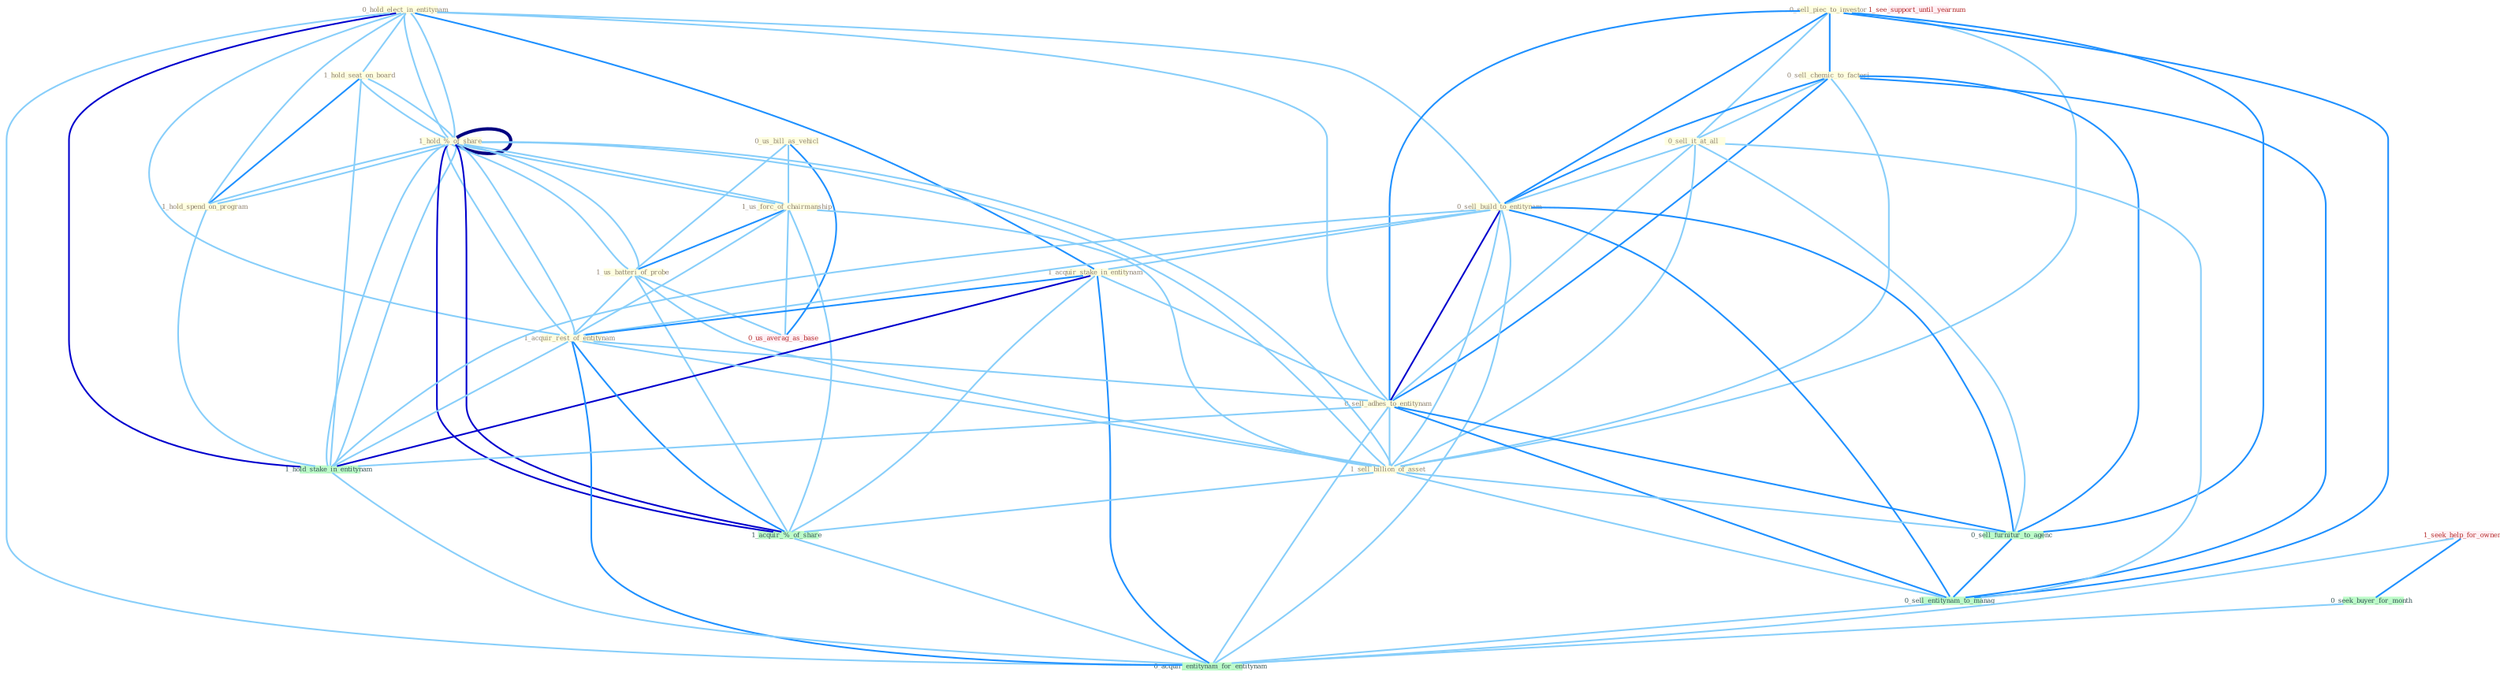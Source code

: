 Graph G{ 
    node
    [shape=polygon,style=filled,width=.5,height=.06,color="#BDFCC9",fixedsize=true,fontsize=4,
    fontcolor="#2f4f4f"];
    {node
    [color="#ffffe0", fontcolor="#8b7d6b"] "0_hold_elect_in_entitynam " "0_us_bill_as_vehicl " "0_sell_piec_to_investor " "1_hold_seat_on_board " "0_sell_chemic_to_factori " "1_hold_%_of_share " "1_us_forc_of_chairmanship " "0_sell_it_at_all " "0_sell_build_to_entitynam " "1_us_batteri_of_probe " "1_acquir_stake_in_entitynam " "1_acquir_rest_of_entitynam " "0_sell_adhes_to_entitynam " "1_hold_spend_on_program " "1_sell_billion_of_asset "}
{node [color="#fff0f5", fontcolor="#b22222"] "1_seek_help_for_owner " "1_see_support_until_yearnum " "0_us_averag_as_base "}
edge [color="#B0E2FF"];

	"0_hold_elect_in_entitynam " -- "1_hold_seat_on_board " [w="1", color="#87cefa" ];
	"0_hold_elect_in_entitynam " -- "1_hold_%_of_share " [w="1", color="#87cefa" ];
	"0_hold_elect_in_entitynam " -- "0_sell_build_to_entitynam " [w="1", color="#87cefa" ];
	"0_hold_elect_in_entitynam " -- "1_acquir_stake_in_entitynam " [w="2", color="#1e90ff" , len=0.8];
	"0_hold_elect_in_entitynam " -- "1_acquir_rest_of_entitynam " [w="1", color="#87cefa" ];
	"0_hold_elect_in_entitynam " -- "0_sell_adhes_to_entitynam " [w="1", color="#87cefa" ];
	"0_hold_elect_in_entitynam " -- "1_hold_spend_on_program " [w="1", color="#87cefa" ];
	"0_hold_elect_in_entitynam " -- "1_hold_%_of_share " [w="1", color="#87cefa" ];
	"0_hold_elect_in_entitynam " -- "1_hold_stake_in_entitynam " [w="3", color="#0000cd" , len=0.6];
	"0_hold_elect_in_entitynam " -- "0_acquir_entitynam_for_entitynam " [w="1", color="#87cefa" ];
	"0_us_bill_as_vehicl " -- "1_us_forc_of_chairmanship " [w="1", color="#87cefa" ];
	"0_us_bill_as_vehicl " -- "1_us_batteri_of_probe " [w="1", color="#87cefa" ];
	"0_us_bill_as_vehicl " -- "0_us_averag_as_base " [w="2", color="#1e90ff" , len=0.8];
	"0_sell_piec_to_investor " -- "0_sell_chemic_to_factori " [w="2", color="#1e90ff" , len=0.8];
	"0_sell_piec_to_investor " -- "0_sell_it_at_all " [w="1", color="#87cefa" ];
	"0_sell_piec_to_investor " -- "0_sell_build_to_entitynam " [w="2", color="#1e90ff" , len=0.8];
	"0_sell_piec_to_investor " -- "0_sell_adhes_to_entitynam " [w="2", color="#1e90ff" , len=0.8];
	"0_sell_piec_to_investor " -- "1_sell_billion_of_asset " [w="1", color="#87cefa" ];
	"0_sell_piec_to_investor " -- "0_sell_furnitur_to_agenc " [w="2", color="#1e90ff" , len=0.8];
	"0_sell_piec_to_investor " -- "0_sell_entitynam_to_manag " [w="2", color="#1e90ff" , len=0.8];
	"1_hold_seat_on_board " -- "1_hold_%_of_share " [w="1", color="#87cefa" ];
	"1_hold_seat_on_board " -- "1_hold_spend_on_program " [w="2", color="#1e90ff" , len=0.8];
	"1_hold_seat_on_board " -- "1_hold_%_of_share " [w="1", color="#87cefa" ];
	"1_hold_seat_on_board " -- "1_hold_stake_in_entitynam " [w="1", color="#87cefa" ];
	"0_sell_chemic_to_factori " -- "0_sell_it_at_all " [w="1", color="#87cefa" ];
	"0_sell_chemic_to_factori " -- "0_sell_build_to_entitynam " [w="2", color="#1e90ff" , len=0.8];
	"0_sell_chemic_to_factori " -- "0_sell_adhes_to_entitynam " [w="2", color="#1e90ff" , len=0.8];
	"0_sell_chemic_to_factori " -- "1_sell_billion_of_asset " [w="1", color="#87cefa" ];
	"0_sell_chemic_to_factori " -- "0_sell_furnitur_to_agenc " [w="2", color="#1e90ff" , len=0.8];
	"0_sell_chemic_to_factori " -- "0_sell_entitynam_to_manag " [w="2", color="#1e90ff" , len=0.8];
	"1_hold_%_of_share " -- "1_us_forc_of_chairmanship " [w="1", color="#87cefa" ];
	"1_hold_%_of_share " -- "1_us_batteri_of_probe " [w="1", color="#87cefa" ];
	"1_hold_%_of_share " -- "1_acquir_rest_of_entitynam " [w="1", color="#87cefa" ];
	"1_hold_%_of_share " -- "1_hold_spend_on_program " [w="1", color="#87cefa" ];
	"1_hold_%_of_share " -- "1_sell_billion_of_asset " [w="1", color="#87cefa" ];
	"1_hold_%_of_share " -- "1_hold_%_of_share " [w="4", style=bold, color="#000080", len=0.4];
	"1_hold_%_of_share " -- "1_hold_stake_in_entitynam " [w="1", color="#87cefa" ];
	"1_hold_%_of_share " -- "1_acquir_%_of_share " [w="3", color="#0000cd" , len=0.6];
	"1_us_forc_of_chairmanship " -- "1_us_batteri_of_probe " [w="2", color="#1e90ff" , len=0.8];
	"1_us_forc_of_chairmanship " -- "1_acquir_rest_of_entitynam " [w="1", color="#87cefa" ];
	"1_us_forc_of_chairmanship " -- "1_sell_billion_of_asset " [w="1", color="#87cefa" ];
	"1_us_forc_of_chairmanship " -- "1_hold_%_of_share " [w="1", color="#87cefa" ];
	"1_us_forc_of_chairmanship " -- "1_acquir_%_of_share " [w="1", color="#87cefa" ];
	"1_us_forc_of_chairmanship " -- "0_us_averag_as_base " [w="1", color="#87cefa" ];
	"0_sell_it_at_all " -- "0_sell_build_to_entitynam " [w="1", color="#87cefa" ];
	"0_sell_it_at_all " -- "0_sell_adhes_to_entitynam " [w="1", color="#87cefa" ];
	"0_sell_it_at_all " -- "1_sell_billion_of_asset " [w="1", color="#87cefa" ];
	"0_sell_it_at_all " -- "0_sell_furnitur_to_agenc " [w="1", color="#87cefa" ];
	"0_sell_it_at_all " -- "0_sell_entitynam_to_manag " [w="1", color="#87cefa" ];
	"0_sell_build_to_entitynam " -- "1_acquir_stake_in_entitynam " [w="1", color="#87cefa" ];
	"0_sell_build_to_entitynam " -- "1_acquir_rest_of_entitynam " [w="1", color="#87cefa" ];
	"0_sell_build_to_entitynam " -- "0_sell_adhes_to_entitynam " [w="3", color="#0000cd" , len=0.6];
	"0_sell_build_to_entitynam " -- "1_sell_billion_of_asset " [w="1", color="#87cefa" ];
	"0_sell_build_to_entitynam " -- "1_hold_stake_in_entitynam " [w="1", color="#87cefa" ];
	"0_sell_build_to_entitynam " -- "0_sell_furnitur_to_agenc " [w="2", color="#1e90ff" , len=0.8];
	"0_sell_build_to_entitynam " -- "0_sell_entitynam_to_manag " [w="2", color="#1e90ff" , len=0.8];
	"0_sell_build_to_entitynam " -- "0_acquir_entitynam_for_entitynam " [w="1", color="#87cefa" ];
	"1_us_batteri_of_probe " -- "1_acquir_rest_of_entitynam " [w="1", color="#87cefa" ];
	"1_us_batteri_of_probe " -- "1_sell_billion_of_asset " [w="1", color="#87cefa" ];
	"1_us_batteri_of_probe " -- "1_hold_%_of_share " [w="1", color="#87cefa" ];
	"1_us_batteri_of_probe " -- "1_acquir_%_of_share " [w="1", color="#87cefa" ];
	"1_us_batteri_of_probe " -- "0_us_averag_as_base " [w="1", color="#87cefa" ];
	"1_acquir_stake_in_entitynam " -- "1_acquir_rest_of_entitynam " [w="2", color="#1e90ff" , len=0.8];
	"1_acquir_stake_in_entitynam " -- "0_sell_adhes_to_entitynam " [w="1", color="#87cefa" ];
	"1_acquir_stake_in_entitynam " -- "1_hold_stake_in_entitynam " [w="3", color="#0000cd" , len=0.6];
	"1_acquir_stake_in_entitynam " -- "1_acquir_%_of_share " [w="1", color="#87cefa" ];
	"1_acquir_stake_in_entitynam " -- "0_acquir_entitynam_for_entitynam " [w="2", color="#1e90ff" , len=0.8];
	"1_acquir_rest_of_entitynam " -- "0_sell_adhes_to_entitynam " [w="1", color="#87cefa" ];
	"1_acquir_rest_of_entitynam " -- "1_sell_billion_of_asset " [w="1", color="#87cefa" ];
	"1_acquir_rest_of_entitynam " -- "1_hold_%_of_share " [w="1", color="#87cefa" ];
	"1_acquir_rest_of_entitynam " -- "1_hold_stake_in_entitynam " [w="1", color="#87cefa" ];
	"1_acquir_rest_of_entitynam " -- "1_acquir_%_of_share " [w="2", color="#1e90ff" , len=0.8];
	"1_acquir_rest_of_entitynam " -- "0_acquir_entitynam_for_entitynam " [w="2", color="#1e90ff" , len=0.8];
	"0_sell_adhes_to_entitynam " -- "1_sell_billion_of_asset " [w="1", color="#87cefa" ];
	"0_sell_adhes_to_entitynam " -- "1_hold_stake_in_entitynam " [w="1", color="#87cefa" ];
	"0_sell_adhes_to_entitynam " -- "0_sell_furnitur_to_agenc " [w="2", color="#1e90ff" , len=0.8];
	"0_sell_adhes_to_entitynam " -- "0_sell_entitynam_to_manag " [w="2", color="#1e90ff" , len=0.8];
	"0_sell_adhes_to_entitynam " -- "0_acquir_entitynam_for_entitynam " [w="1", color="#87cefa" ];
	"1_hold_spend_on_program " -- "1_hold_%_of_share " [w="1", color="#87cefa" ];
	"1_hold_spend_on_program " -- "1_hold_stake_in_entitynam " [w="1", color="#87cefa" ];
	"1_sell_billion_of_asset " -- "1_hold_%_of_share " [w="1", color="#87cefa" ];
	"1_sell_billion_of_asset " -- "1_acquir_%_of_share " [w="1", color="#87cefa" ];
	"1_sell_billion_of_asset " -- "0_sell_furnitur_to_agenc " [w="1", color="#87cefa" ];
	"1_sell_billion_of_asset " -- "0_sell_entitynam_to_manag " [w="1", color="#87cefa" ];
	"1_hold_%_of_share " -- "1_hold_stake_in_entitynam " [w="1", color="#87cefa" ];
	"1_hold_%_of_share " -- "1_acquir_%_of_share " [w="3", color="#0000cd" , len=0.6];
	"1_hold_stake_in_entitynam " -- "0_acquir_entitynam_for_entitynam " [w="1", color="#87cefa" ];
	"1_seek_help_for_owner " -- "0_seek_buyer_for_month " [w="2", color="#1e90ff" , len=0.8];
	"1_seek_help_for_owner " -- "0_acquir_entitynam_for_entitynam " [w="1", color="#87cefa" ];
	"0_seek_buyer_for_month " -- "0_acquir_entitynam_for_entitynam " [w="1", color="#87cefa" ];
	"1_acquir_%_of_share " -- "0_acquir_entitynam_for_entitynam " [w="1", color="#87cefa" ];
	"0_sell_furnitur_to_agenc " -- "0_sell_entitynam_to_manag " [w="2", color="#1e90ff" , len=0.8];
	"0_sell_entitynam_to_manag " -- "0_acquir_entitynam_for_entitynam " [w="1", color="#87cefa" ];
}